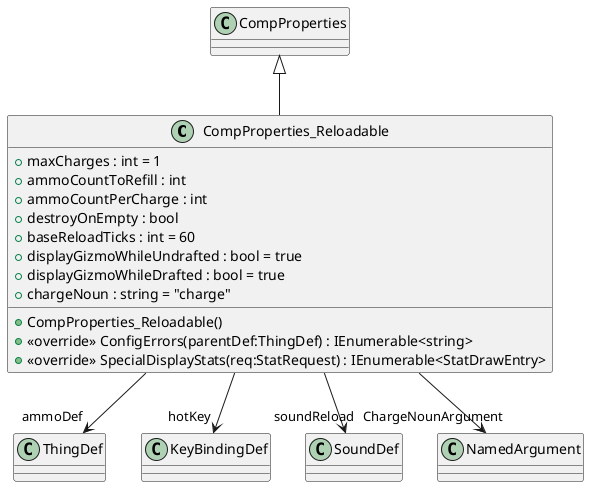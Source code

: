 @startuml
class CompProperties_Reloadable {
    + maxCharges : int = 1
    + ammoCountToRefill : int
    + ammoCountPerCharge : int
    + destroyOnEmpty : bool
    + baseReloadTicks : int = 60
    + displayGizmoWhileUndrafted : bool = true
    + displayGizmoWhileDrafted : bool = true
    + chargeNoun : string = "charge"
    + CompProperties_Reloadable()
    + <<override>> ConfigErrors(parentDef:ThingDef) : IEnumerable<string>
    + <<override>> SpecialDisplayStats(req:StatRequest) : IEnumerable<StatDrawEntry>
}
CompProperties <|-- CompProperties_Reloadable
CompProperties_Reloadable --> "ammoDef" ThingDef
CompProperties_Reloadable --> "hotKey" KeyBindingDef
CompProperties_Reloadable --> "soundReload" SoundDef
CompProperties_Reloadable --> "ChargeNounArgument" NamedArgument
@enduml
